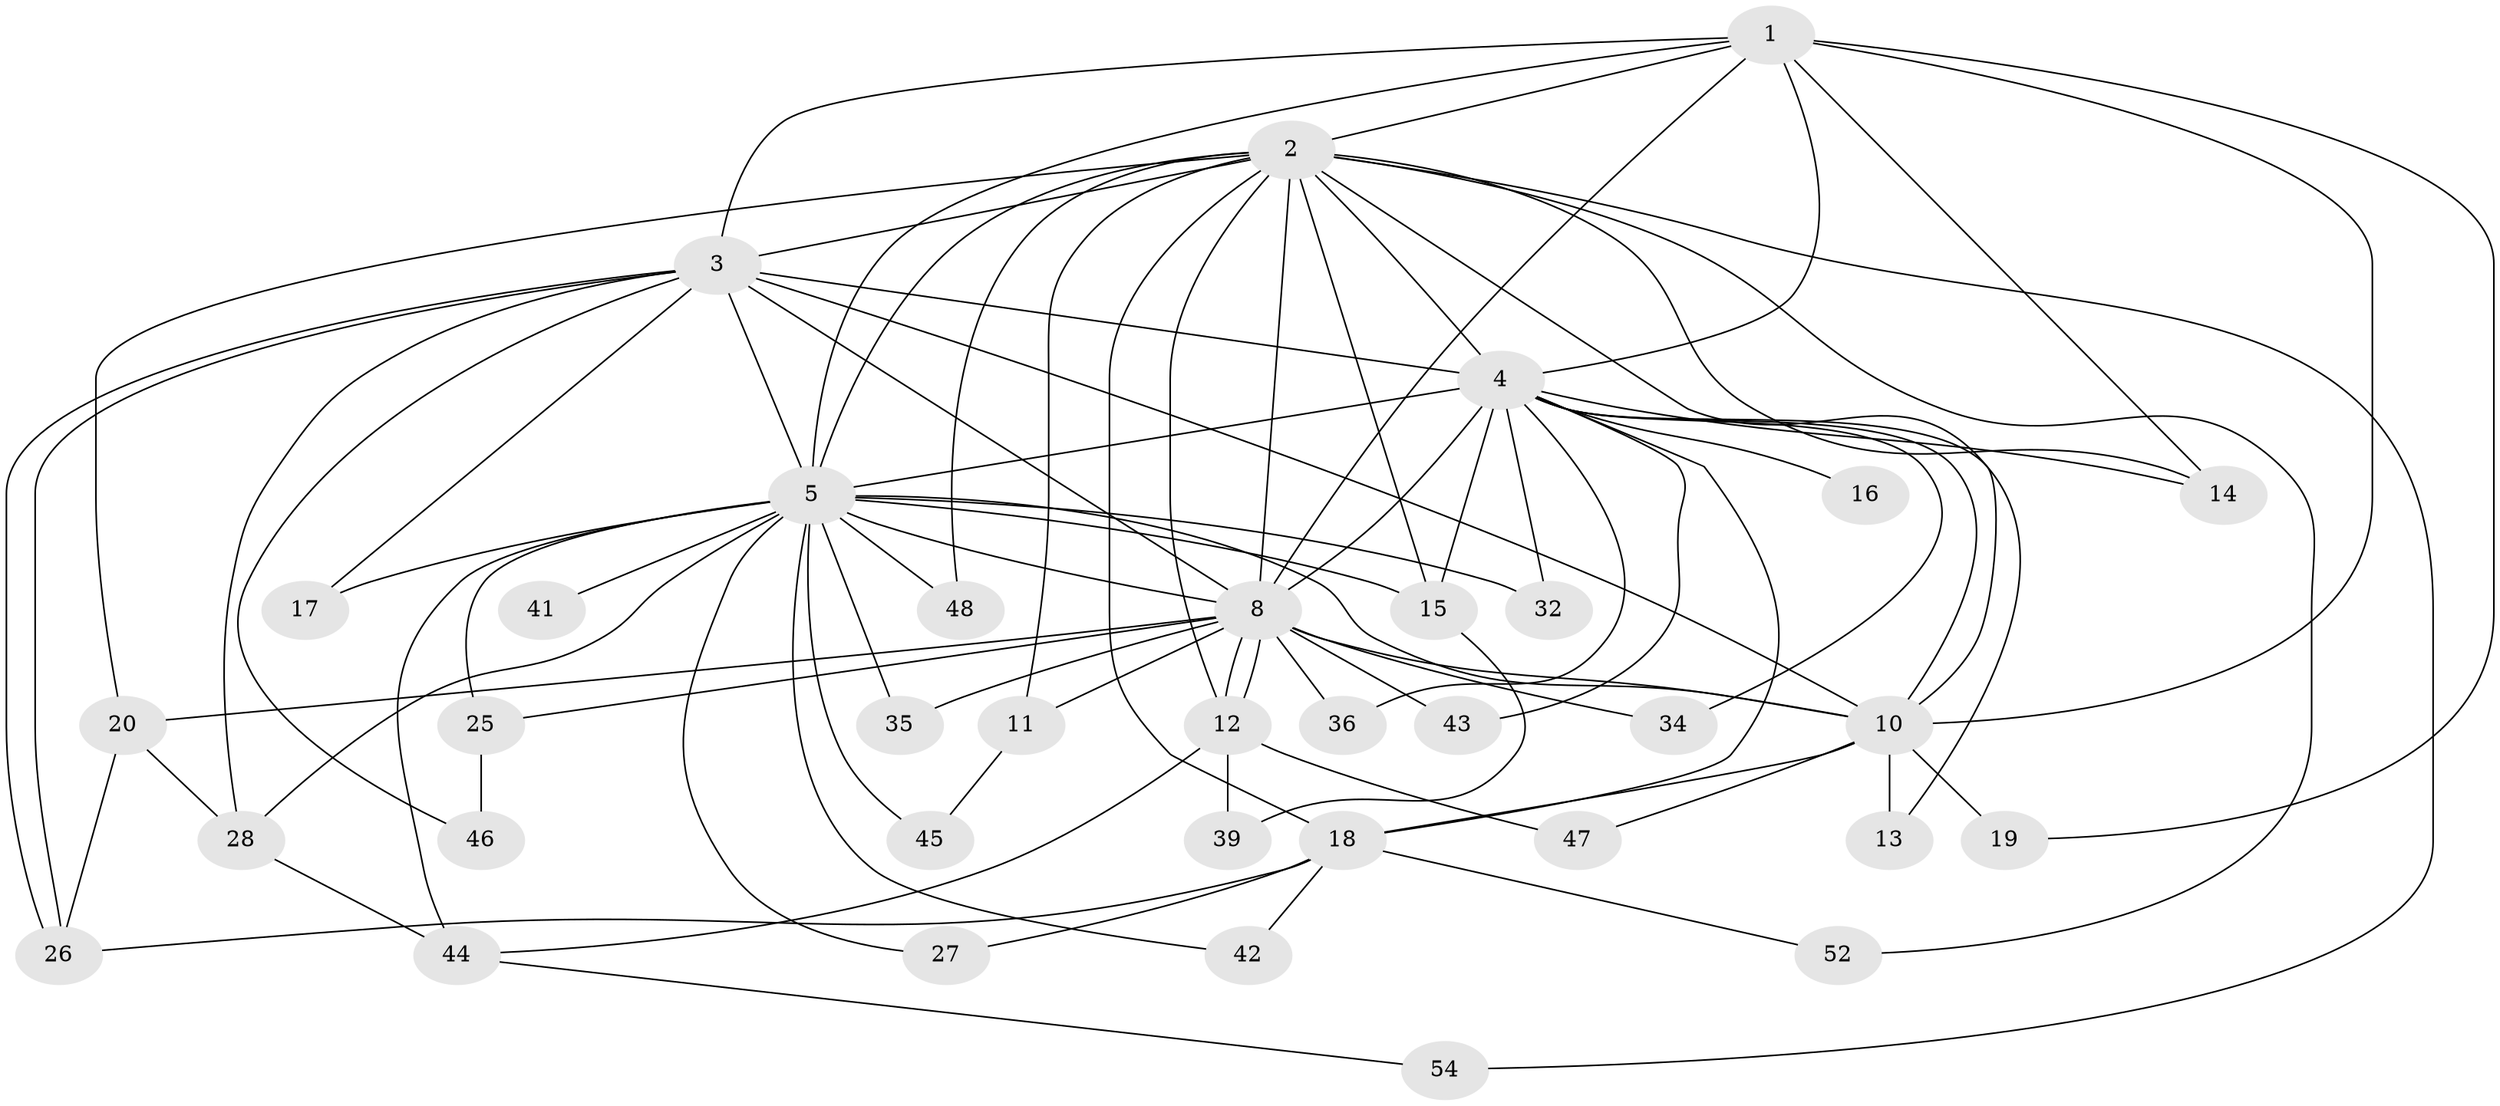 // Generated by graph-tools (version 1.1) at 2025/51/02/27/25 19:51:50]
// undirected, 36 vertices, 85 edges
graph export_dot {
graph [start="1"]
  node [color=gray90,style=filled];
  1 [super="+22"];
  2 [super="+37"];
  3 [super="+21"];
  4 [super="+7"];
  5 [super="+6"];
  8 [super="+9"];
  10 [super="+40"];
  11 [super="+50"];
  12 [super="+24"];
  13;
  14 [super="+23"];
  15 [super="+31"];
  16;
  17;
  18 [super="+29"];
  19 [super="+49"];
  20 [super="+38"];
  25;
  26 [super="+30"];
  27;
  28 [super="+33"];
  32;
  34;
  35 [super="+51"];
  36;
  39;
  41;
  42;
  43;
  44 [super="+53"];
  45;
  46;
  47;
  48;
  52;
  54;
  1 -- 2;
  1 -- 3;
  1 -- 4 [weight=2];
  1 -- 5 [weight=2];
  1 -- 8 [weight=2];
  1 -- 10;
  1 -- 19;
  1 -- 14;
  2 -- 3;
  2 -- 4 [weight=2];
  2 -- 5 [weight=2];
  2 -- 8 [weight=2];
  2 -- 10;
  2 -- 11 [weight=2];
  2 -- 14;
  2 -- 15;
  2 -- 18;
  2 -- 20;
  2 -- 48;
  2 -- 52;
  2 -- 54;
  2 -- 12;
  3 -- 4 [weight=2];
  3 -- 5 [weight=2];
  3 -- 8 [weight=2];
  3 -- 10 [weight=2];
  3 -- 17;
  3 -- 26;
  3 -- 26;
  3 -- 28;
  3 -- 46;
  4 -- 5 [weight=4];
  4 -- 8 [weight=4];
  4 -- 10 [weight=2];
  4 -- 14 [weight=2];
  4 -- 15;
  4 -- 32;
  4 -- 34;
  4 -- 36;
  4 -- 43;
  4 -- 13;
  4 -- 16;
  4 -- 18;
  5 -- 8 [weight=4];
  5 -- 10 [weight=2];
  5 -- 25;
  5 -- 27;
  5 -- 35 [weight=2];
  5 -- 45;
  5 -- 48;
  5 -- 32;
  5 -- 41;
  5 -- 42;
  5 -- 44;
  5 -- 17;
  5 -- 15;
  5 -- 28;
  8 -- 10 [weight=3];
  8 -- 12 [weight=2];
  8 -- 12;
  8 -- 20;
  8 -- 25;
  8 -- 34;
  8 -- 35;
  8 -- 36;
  8 -- 11;
  8 -- 43;
  10 -- 13;
  10 -- 18;
  10 -- 19 [weight=2];
  10 -- 47;
  11 -- 45;
  12 -- 39;
  12 -- 47;
  12 -- 44;
  15 -- 39;
  18 -- 27;
  18 -- 42;
  18 -- 52;
  18 -- 26;
  20 -- 28;
  20 -- 26;
  25 -- 46;
  28 -- 44;
  44 -- 54;
}
